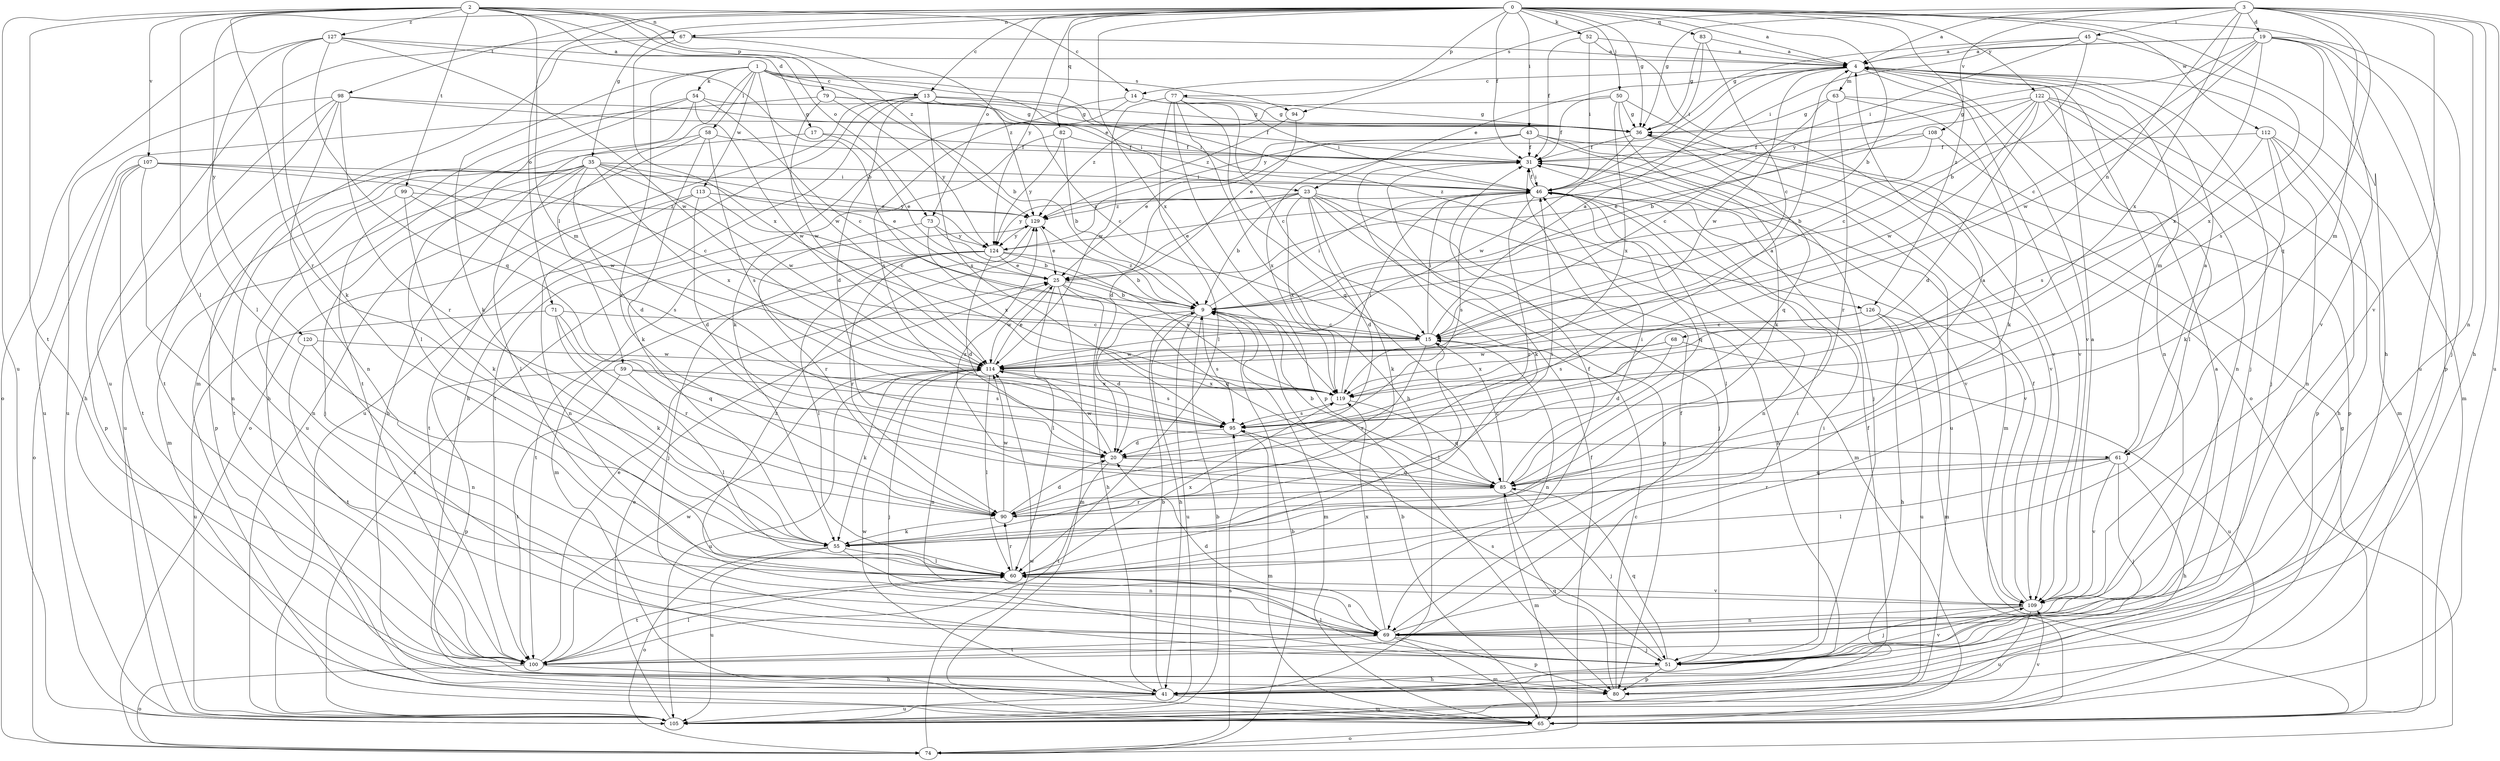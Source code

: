 strict digraph  {
0;
1;
2;
3;
4;
9;
13;
14;
15;
17;
19;
20;
23;
25;
31;
35;
36;
41;
43;
45;
46;
50;
51;
52;
54;
55;
58;
59;
60;
61;
63;
65;
67;
68;
69;
71;
73;
74;
77;
79;
80;
82;
83;
85;
90;
94;
95;
98;
99;
100;
105;
107;
108;
109;
112;
113;
114;
119;
120;
122;
124;
126;
127;
129;
0 -> 4  [label=a];
0 -> 9  [label=b];
0 -> 13  [label=c];
0 -> 31  [label=f];
0 -> 35  [label=g];
0 -> 36  [label=g];
0 -> 41  [label=h];
0 -> 43  [label=i];
0 -> 50  [label=j];
0 -> 52  [label=k];
0 -> 67  [label=n];
0 -> 71  [label=o];
0 -> 73  [label=o];
0 -> 77  [label=p];
0 -> 82  [label=q];
0 -> 83  [label=q];
0 -> 98  [label=t];
0 -> 105  [label=u];
0 -> 112  [label=w];
0 -> 119  [label=x];
0 -> 120  [label=y];
0 -> 122  [label=y];
0 -> 124  [label=y];
0 -> 126  [label=z];
1 -> 9  [label=b];
1 -> 13  [label=c];
1 -> 23  [label=e];
1 -> 54  [label=k];
1 -> 55  [label=k];
1 -> 58  [label=l];
1 -> 59  [label=l];
1 -> 90  [label=r];
1 -> 94  [label=s];
1 -> 113  [label=w];
1 -> 114  [label=w];
1 -> 126  [label=z];
2 -> 14  [label=c];
2 -> 17  [label=d];
2 -> 60  [label=l];
2 -> 61  [label=m];
2 -> 67  [label=n];
2 -> 73  [label=o];
2 -> 79  [label=p];
2 -> 90  [label=r];
2 -> 99  [label=t];
2 -> 100  [label=t];
2 -> 105  [label=u];
2 -> 107  [label=v];
2 -> 127  [label=z];
2 -> 129  [label=z];
3 -> 4  [label=a];
3 -> 19  [label=d];
3 -> 36  [label=g];
3 -> 41  [label=h];
3 -> 45  [label=i];
3 -> 61  [label=m];
3 -> 68  [label=n];
3 -> 69  [label=n];
3 -> 85  [label=q];
3 -> 94  [label=s];
3 -> 105  [label=u];
3 -> 108  [label=v];
3 -> 109  [label=v];
3 -> 119  [label=x];
4 -> 14  [label=c];
4 -> 23  [label=e];
4 -> 51  [label=j];
4 -> 61  [label=m];
4 -> 63  [label=m];
4 -> 65  [label=m];
4 -> 69  [label=n];
4 -> 109  [label=v];
4 -> 114  [label=w];
4 -> 124  [label=y];
9 -> 15  [label=c];
9 -> 20  [label=d];
9 -> 41  [label=h];
9 -> 46  [label=i];
9 -> 65  [label=m];
9 -> 95  [label=s];
9 -> 105  [label=u];
9 -> 129  [label=z];
13 -> 15  [label=c];
13 -> 20  [label=d];
13 -> 36  [label=g];
13 -> 41  [label=h];
13 -> 46  [label=i];
13 -> 74  [label=o];
13 -> 95  [label=s];
13 -> 105  [label=u];
14 -> 36  [label=g];
14 -> 46  [label=i];
14 -> 55  [label=k];
14 -> 95  [label=s];
15 -> 4  [label=a];
15 -> 46  [label=i];
15 -> 60  [label=l];
15 -> 69  [label=n];
15 -> 90  [label=r];
15 -> 114  [label=w];
17 -> 25  [label=e];
17 -> 31  [label=f];
17 -> 105  [label=u];
19 -> 4  [label=a];
19 -> 15  [label=c];
19 -> 46  [label=i];
19 -> 51  [label=j];
19 -> 80  [label=p];
19 -> 95  [label=s];
19 -> 109  [label=v];
19 -> 114  [label=w];
19 -> 119  [label=x];
19 -> 124  [label=y];
20 -> 85  [label=q];
20 -> 100  [label=t];
20 -> 114  [label=w];
23 -> 9  [label=b];
23 -> 20  [label=d];
23 -> 25  [label=e];
23 -> 41  [label=h];
23 -> 51  [label=j];
23 -> 55  [label=k];
23 -> 65  [label=m];
23 -> 80  [label=p];
23 -> 119  [label=x];
23 -> 124  [label=y];
23 -> 129  [label=z];
25 -> 9  [label=b];
25 -> 41  [label=h];
25 -> 60  [label=l];
25 -> 65  [label=m];
25 -> 85  [label=q];
25 -> 114  [label=w];
31 -> 46  [label=i];
31 -> 55  [label=k];
31 -> 109  [label=v];
35 -> 20  [label=d];
35 -> 25  [label=e];
35 -> 46  [label=i];
35 -> 51  [label=j];
35 -> 60  [label=l];
35 -> 65  [label=m];
35 -> 80  [label=p];
35 -> 100  [label=t];
35 -> 114  [label=w];
35 -> 119  [label=x];
35 -> 124  [label=y];
36 -> 31  [label=f];
36 -> 85  [label=q];
36 -> 109  [label=v];
36 -> 114  [label=w];
41 -> 9  [label=b];
41 -> 65  [label=m];
41 -> 105  [label=u];
41 -> 114  [label=w];
43 -> 20  [label=d];
43 -> 25  [label=e];
43 -> 31  [label=f];
43 -> 51  [label=j];
43 -> 65  [label=m];
43 -> 105  [label=u];
43 -> 119  [label=x];
45 -> 4  [label=a];
45 -> 9  [label=b];
45 -> 36  [label=g];
45 -> 46  [label=i];
45 -> 119  [label=x];
46 -> 31  [label=f];
46 -> 60  [label=l];
46 -> 69  [label=n];
46 -> 85  [label=q];
46 -> 90  [label=r];
46 -> 95  [label=s];
46 -> 109  [label=v];
46 -> 129  [label=z];
50 -> 31  [label=f];
50 -> 36  [label=g];
50 -> 55  [label=k];
50 -> 109  [label=v];
50 -> 119  [label=x];
50 -> 129  [label=z];
51 -> 41  [label=h];
51 -> 46  [label=i];
51 -> 60  [label=l];
51 -> 80  [label=p];
51 -> 85  [label=q];
51 -> 95  [label=s];
51 -> 109  [label=v];
52 -> 4  [label=a];
52 -> 31  [label=f];
52 -> 46  [label=i];
52 -> 74  [label=o];
54 -> 15  [label=c];
54 -> 36  [label=g];
54 -> 41  [label=h];
54 -> 60  [label=l];
54 -> 100  [label=t];
54 -> 114  [label=w];
55 -> 60  [label=l];
55 -> 69  [label=n];
55 -> 74  [label=o];
55 -> 105  [label=u];
58 -> 31  [label=f];
58 -> 41  [label=h];
58 -> 55  [label=k];
58 -> 95  [label=s];
58 -> 105  [label=u];
59 -> 60  [label=l];
59 -> 80  [label=p];
59 -> 95  [label=s];
59 -> 100  [label=t];
59 -> 119  [label=x];
60 -> 31  [label=f];
60 -> 69  [label=n];
60 -> 90  [label=r];
60 -> 100  [label=t];
60 -> 109  [label=v];
60 -> 119  [label=x];
61 -> 4  [label=a];
61 -> 41  [label=h];
61 -> 51  [label=j];
61 -> 60  [label=l];
61 -> 85  [label=q];
61 -> 90  [label=r];
61 -> 109  [label=v];
63 -> 15  [label=c];
63 -> 36  [label=g];
63 -> 55  [label=k];
63 -> 90  [label=r];
63 -> 109  [label=v];
65 -> 9  [label=b];
65 -> 36  [label=g];
65 -> 74  [label=o];
67 -> 4  [label=a];
67 -> 65  [label=m];
67 -> 105  [label=u];
67 -> 119  [label=x];
67 -> 129  [label=z];
68 -> 20  [label=d];
68 -> 105  [label=u];
68 -> 114  [label=w];
68 -> 119  [label=x];
69 -> 20  [label=d];
69 -> 46  [label=i];
69 -> 51  [label=j];
69 -> 65  [label=m];
69 -> 80  [label=p];
69 -> 100  [label=t];
69 -> 119  [label=x];
71 -> 15  [label=c];
71 -> 55  [label=k];
71 -> 85  [label=q];
71 -> 90  [label=r];
71 -> 105  [label=u];
73 -> 9  [label=b];
73 -> 90  [label=r];
73 -> 119  [label=x];
73 -> 124  [label=y];
74 -> 9  [label=b];
74 -> 31  [label=f];
74 -> 95  [label=s];
74 -> 114  [label=w];
77 -> 15  [label=c];
77 -> 36  [label=g];
77 -> 41  [label=h];
77 -> 60  [label=l];
77 -> 80  [label=p];
77 -> 85  [label=q];
77 -> 114  [label=w];
79 -> 31  [label=f];
79 -> 36  [label=g];
79 -> 105  [label=u];
79 -> 114  [label=w];
79 -> 124  [label=y];
80 -> 15  [label=c];
80 -> 31  [label=f];
80 -> 85  [label=q];
82 -> 9  [label=b];
82 -> 31  [label=f];
82 -> 100  [label=t];
82 -> 124  [label=y];
83 -> 4  [label=a];
83 -> 15  [label=c];
83 -> 36  [label=g];
83 -> 46  [label=i];
85 -> 4  [label=a];
85 -> 9  [label=b];
85 -> 15  [label=c];
85 -> 46  [label=i];
85 -> 51  [label=j];
85 -> 65  [label=m];
85 -> 90  [label=r];
85 -> 129  [label=z];
90 -> 20  [label=d];
90 -> 46  [label=i];
90 -> 55  [label=k];
90 -> 114  [label=w];
94 -> 25  [label=e];
94 -> 129  [label=z];
95 -> 4  [label=a];
95 -> 20  [label=d];
95 -> 65  [label=m];
98 -> 36  [label=g];
98 -> 41  [label=h];
98 -> 46  [label=i];
98 -> 69  [label=n];
98 -> 90  [label=r];
98 -> 100  [label=t];
98 -> 105  [label=u];
99 -> 55  [label=k];
99 -> 69  [label=n];
99 -> 95  [label=s];
99 -> 129  [label=z];
100 -> 4  [label=a];
100 -> 25  [label=e];
100 -> 31  [label=f];
100 -> 41  [label=h];
100 -> 60  [label=l];
100 -> 74  [label=o];
100 -> 114  [label=w];
105 -> 9  [label=b];
105 -> 25  [label=e];
105 -> 109  [label=v];
105 -> 129  [label=z];
107 -> 15  [label=c];
107 -> 46  [label=i];
107 -> 69  [label=n];
107 -> 74  [label=o];
107 -> 80  [label=p];
107 -> 100  [label=t];
107 -> 114  [label=w];
108 -> 9  [label=b];
108 -> 25  [label=e];
108 -> 31  [label=f];
108 -> 80  [label=p];
109 -> 4  [label=a];
109 -> 31  [label=f];
109 -> 51  [label=j];
109 -> 69  [label=n];
109 -> 105  [label=u];
109 -> 129  [label=z];
112 -> 31  [label=f];
112 -> 41  [label=h];
112 -> 55  [label=k];
112 -> 69  [label=n];
112 -> 80  [label=p];
112 -> 95  [label=s];
113 -> 15  [label=c];
113 -> 20  [label=d];
113 -> 69  [label=n];
113 -> 100  [label=t];
113 -> 129  [label=z];
114 -> 25  [label=e];
114 -> 51  [label=j];
114 -> 55  [label=k];
114 -> 60  [label=l];
114 -> 69  [label=n];
114 -> 95  [label=s];
114 -> 105  [label=u];
114 -> 119  [label=x];
119 -> 46  [label=i];
119 -> 85  [label=q];
119 -> 95  [label=s];
120 -> 69  [label=n];
120 -> 100  [label=t];
120 -> 114  [label=w];
122 -> 9  [label=b];
122 -> 15  [label=c];
122 -> 20  [label=d];
122 -> 36  [label=g];
122 -> 51  [label=j];
122 -> 60  [label=l];
122 -> 65  [label=m];
122 -> 69  [label=n];
122 -> 114  [label=w];
124 -> 9  [label=b];
124 -> 20  [label=d];
124 -> 25  [label=e];
124 -> 51  [label=j];
124 -> 60  [label=l];
124 -> 90  [label=r];
124 -> 100  [label=t];
124 -> 119  [label=x];
126 -> 15  [label=c];
126 -> 41  [label=h];
126 -> 65  [label=m];
126 -> 95  [label=s];
126 -> 105  [label=u];
127 -> 4  [label=a];
127 -> 9  [label=b];
127 -> 55  [label=k];
127 -> 60  [label=l];
127 -> 74  [label=o];
127 -> 85  [label=q];
127 -> 114  [label=w];
129 -> 25  [label=e];
129 -> 65  [label=m];
129 -> 124  [label=y];
}
